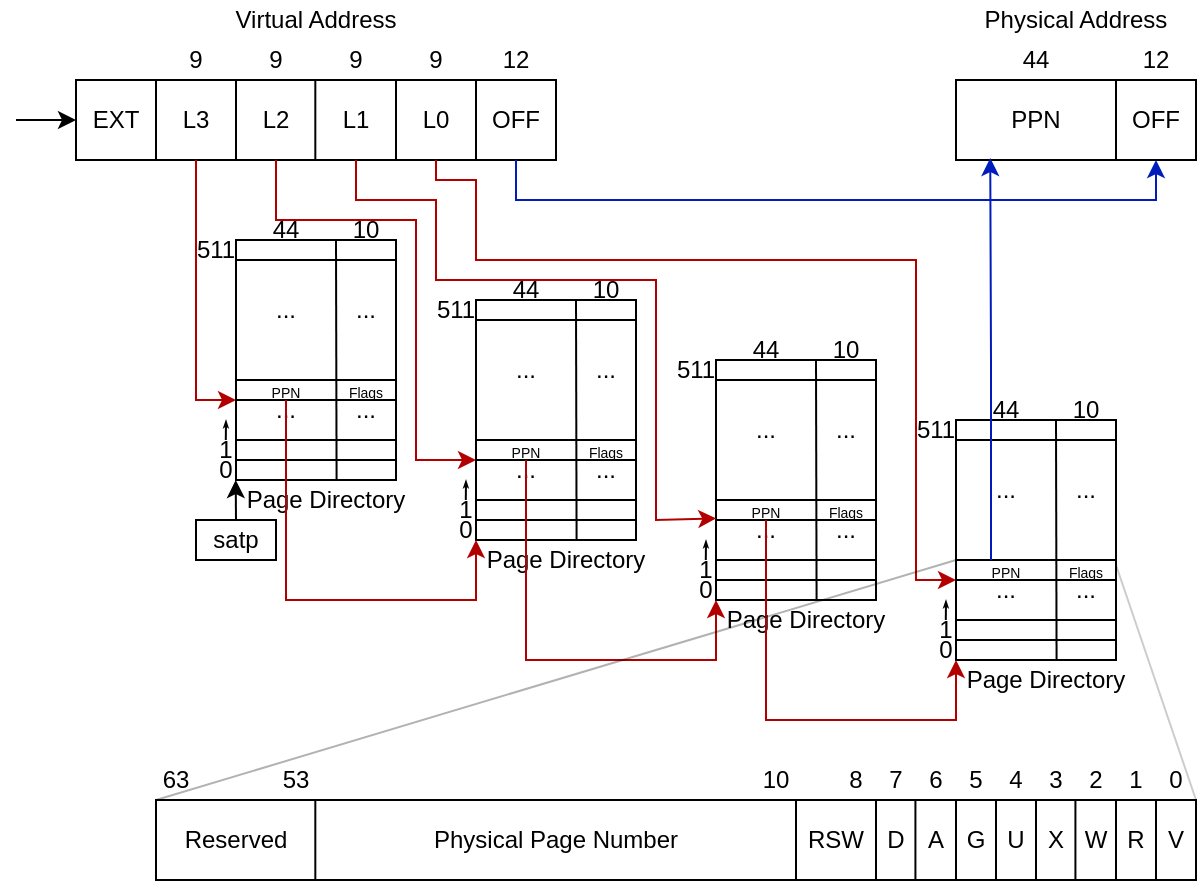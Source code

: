 <mxfile version="24.8.4">
  <diagram name="Page-1" id="G5_nNXX91zdSf1NrvdMB">
    <mxGraphModel dx="903" dy="510" grid="1" gridSize="10" guides="1" tooltips="1" connect="1" arrows="1" fold="1" page="1" pageScale="1" pageWidth="827" pageHeight="1169" math="0" shadow="0">
      <root>
        <mxCell id="0" />
        <mxCell id="1" parent="0" />
        <mxCell id="ERlJkY3v5EZ0MZNVmNRn-21" value="" style="group" vertex="1" connectable="0" parent="1">
          <mxGeometry x="80" y="140" width="240" height="60" as="geometry" />
        </mxCell>
        <mxCell id="ERlJkY3v5EZ0MZNVmNRn-1" value="" style="rounded=0;whiteSpace=wrap;html=1;" vertex="1" parent="ERlJkY3v5EZ0MZNVmNRn-21">
          <mxGeometry y="20" width="240" height="40" as="geometry" />
        </mxCell>
        <mxCell id="ERlJkY3v5EZ0MZNVmNRn-4" value="" style="endArrow=none;html=1;rounded=0;" edge="1" parent="ERlJkY3v5EZ0MZNVmNRn-21">
          <mxGeometry width="50" height="50" relative="1" as="geometry">
            <mxPoint x="40" y="60" as="sourcePoint" />
            <mxPoint x="40" y="20" as="targetPoint" />
          </mxGeometry>
        </mxCell>
        <mxCell id="ERlJkY3v5EZ0MZNVmNRn-5" value="" style="endArrow=none;html=1;rounded=0;" edge="1" parent="ERlJkY3v5EZ0MZNVmNRn-21">
          <mxGeometry width="50" height="50" relative="1" as="geometry">
            <mxPoint x="80" y="60" as="sourcePoint" />
            <mxPoint x="80" y="20" as="targetPoint" />
          </mxGeometry>
        </mxCell>
        <mxCell id="ERlJkY3v5EZ0MZNVmNRn-6" value="" style="endArrow=none;html=1;rounded=0;" edge="1" parent="ERlJkY3v5EZ0MZNVmNRn-21">
          <mxGeometry width="50" height="50" relative="1" as="geometry">
            <mxPoint x="119.66" y="60" as="sourcePoint" />
            <mxPoint x="119.66" y="20" as="targetPoint" />
          </mxGeometry>
        </mxCell>
        <mxCell id="ERlJkY3v5EZ0MZNVmNRn-7" value="" style="endArrow=none;html=1;rounded=0;" edge="1" parent="ERlJkY3v5EZ0MZNVmNRn-21">
          <mxGeometry width="50" height="50" relative="1" as="geometry">
            <mxPoint x="160" y="60" as="sourcePoint" />
            <mxPoint x="160" y="20" as="targetPoint" />
          </mxGeometry>
        </mxCell>
        <mxCell id="ERlJkY3v5EZ0MZNVmNRn-8" value="" style="endArrow=none;html=1;rounded=0;" edge="1" parent="ERlJkY3v5EZ0MZNVmNRn-21">
          <mxGeometry width="50" height="50" relative="1" as="geometry">
            <mxPoint x="200" y="60" as="sourcePoint" />
            <mxPoint x="200" y="20" as="targetPoint" />
          </mxGeometry>
        </mxCell>
        <mxCell id="ERlJkY3v5EZ0MZNVmNRn-9" value="L3" style="text;strokeColor=none;align=center;fillColor=none;html=1;verticalAlign=middle;whiteSpace=wrap;rounded=0;" vertex="1" parent="ERlJkY3v5EZ0MZNVmNRn-21">
          <mxGeometry x="40" y="20" width="40" height="40" as="geometry" />
        </mxCell>
        <mxCell id="ERlJkY3v5EZ0MZNVmNRn-10" value="L2" style="text;strokeColor=none;align=center;fillColor=none;html=1;verticalAlign=middle;whiteSpace=wrap;rounded=0;" vertex="1" parent="ERlJkY3v5EZ0MZNVmNRn-21">
          <mxGeometry x="80" y="20" width="40" height="40" as="geometry" />
        </mxCell>
        <mxCell id="ERlJkY3v5EZ0MZNVmNRn-11" value="L1" style="text;strokeColor=none;align=center;fillColor=none;html=1;verticalAlign=middle;whiteSpace=wrap;rounded=0;" vertex="1" parent="ERlJkY3v5EZ0MZNVmNRn-21">
          <mxGeometry x="120" y="20" width="40" height="40" as="geometry" />
        </mxCell>
        <mxCell id="ERlJkY3v5EZ0MZNVmNRn-12" value="L0" style="text;strokeColor=none;align=center;fillColor=none;html=1;verticalAlign=middle;whiteSpace=wrap;rounded=0;" vertex="1" parent="ERlJkY3v5EZ0MZNVmNRn-21">
          <mxGeometry x="160" y="20" width="40" height="40" as="geometry" />
        </mxCell>
        <mxCell id="ERlJkY3v5EZ0MZNVmNRn-13" value="OFF" style="text;strokeColor=none;align=center;fillColor=none;html=1;verticalAlign=middle;whiteSpace=wrap;rounded=0;" vertex="1" parent="ERlJkY3v5EZ0MZNVmNRn-21">
          <mxGeometry x="200" y="20" width="40" height="40" as="geometry" />
        </mxCell>
        <mxCell id="ERlJkY3v5EZ0MZNVmNRn-14" value="EXT" style="text;strokeColor=none;align=center;fillColor=none;html=1;verticalAlign=middle;whiteSpace=wrap;rounded=0;" vertex="1" parent="ERlJkY3v5EZ0MZNVmNRn-21">
          <mxGeometry y="20" width="40" height="40" as="geometry" />
        </mxCell>
        <mxCell id="ERlJkY3v5EZ0MZNVmNRn-15" value="9" style="text;strokeColor=none;align=center;fillColor=none;html=1;verticalAlign=middle;whiteSpace=wrap;rounded=0;" vertex="1" parent="ERlJkY3v5EZ0MZNVmNRn-21">
          <mxGeometry x="40" width="40" height="20" as="geometry" />
        </mxCell>
        <mxCell id="ERlJkY3v5EZ0MZNVmNRn-16" value="9" style="text;strokeColor=none;align=center;fillColor=none;html=1;verticalAlign=middle;whiteSpace=wrap;rounded=0;" vertex="1" parent="ERlJkY3v5EZ0MZNVmNRn-21">
          <mxGeometry x="80" width="40" height="20" as="geometry" />
        </mxCell>
        <mxCell id="ERlJkY3v5EZ0MZNVmNRn-17" value="9" style="text;strokeColor=none;align=center;fillColor=none;html=1;verticalAlign=middle;whiteSpace=wrap;rounded=0;" vertex="1" parent="ERlJkY3v5EZ0MZNVmNRn-21">
          <mxGeometry x="120" width="40" height="20" as="geometry" />
        </mxCell>
        <mxCell id="ERlJkY3v5EZ0MZNVmNRn-18" value="9" style="text;strokeColor=none;align=center;fillColor=none;html=1;verticalAlign=middle;whiteSpace=wrap;rounded=0;" vertex="1" parent="ERlJkY3v5EZ0MZNVmNRn-21">
          <mxGeometry x="160" width="40" height="20" as="geometry" />
        </mxCell>
        <mxCell id="ERlJkY3v5EZ0MZNVmNRn-19" value="12" style="text;strokeColor=none;align=center;fillColor=none;html=1;verticalAlign=middle;whiteSpace=wrap;rounded=0;" vertex="1" parent="ERlJkY3v5EZ0MZNVmNRn-21">
          <mxGeometry x="200" width="40" height="20" as="geometry" />
        </mxCell>
        <mxCell id="ERlJkY3v5EZ0MZNVmNRn-23" style="edgeStyle=orthogonalEdgeStyle;rounded=0;orthogonalLoop=1;jettySize=auto;html=1;exitX=0.5;exitY=1;exitDx=0;exitDy=0;entryX=0;entryY=0.667;entryDx=0;entryDy=0;entryPerimeter=0;fillColor=#e51400;strokeColor=#B20000;" edge="1" parent="1" source="ERlJkY3v5EZ0MZNVmNRn-9" target="ERlJkY3v5EZ0MZNVmNRn-22">
          <mxGeometry relative="1" as="geometry" />
        </mxCell>
        <mxCell id="ERlJkY3v5EZ0MZNVmNRn-34" style="edgeStyle=orthogonalEdgeStyle;rounded=0;orthogonalLoop=1;jettySize=auto;html=1;exitX=0.5;exitY=0;exitDx=0;exitDy=0;" edge="1" parent="1" source="ERlJkY3v5EZ0MZNVmNRn-30">
          <mxGeometry relative="1" as="geometry">
            <mxPoint x="159.857" y="360" as="targetPoint" />
          </mxGeometry>
        </mxCell>
        <mxCell id="ERlJkY3v5EZ0MZNVmNRn-30" value="satp" style="rounded=0;whiteSpace=wrap;html=1;" vertex="1" parent="1">
          <mxGeometry x="140" y="380" width="40" height="20" as="geometry" />
        </mxCell>
        <mxCell id="ERlJkY3v5EZ0MZNVmNRn-48" value="" style="group" vertex="1" connectable="0" parent="1">
          <mxGeometry x="140" y="230" width="110" height="150" as="geometry" />
        </mxCell>
        <mxCell id="ERlJkY3v5EZ0MZNVmNRn-22" value="" style="rounded=0;whiteSpace=wrap;html=1;" vertex="1" parent="ERlJkY3v5EZ0MZNVmNRn-48">
          <mxGeometry x="20" y="10" width="80" height="120" as="geometry" />
        </mxCell>
        <mxCell id="ERlJkY3v5EZ0MZNVmNRn-24" value="" style="endArrow=none;html=1;rounded=0;" edge="1" parent="ERlJkY3v5EZ0MZNVmNRn-48">
          <mxGeometry width="50" height="50" relative="1" as="geometry">
            <mxPoint x="20" y="120" as="sourcePoint" />
            <mxPoint x="100" y="120" as="targetPoint" />
          </mxGeometry>
        </mxCell>
        <mxCell id="ERlJkY3v5EZ0MZNVmNRn-25" value="" style="endArrow=none;html=1;rounded=0;" edge="1" parent="ERlJkY3v5EZ0MZNVmNRn-48">
          <mxGeometry width="50" height="50" relative="1" as="geometry">
            <mxPoint x="20" y="110" as="sourcePoint" />
            <mxPoint x="100" y="110" as="targetPoint" />
          </mxGeometry>
        </mxCell>
        <mxCell id="ERlJkY3v5EZ0MZNVmNRn-26" value="" style="endArrow=none;html=1;rounded=0;" edge="1" parent="ERlJkY3v5EZ0MZNVmNRn-48">
          <mxGeometry width="50" height="50" relative="1" as="geometry">
            <mxPoint x="20" y="90" as="sourcePoint" />
            <mxPoint x="100" y="90" as="targetPoint" />
          </mxGeometry>
        </mxCell>
        <mxCell id="ERlJkY3v5EZ0MZNVmNRn-27" value="" style="endArrow=none;html=1;rounded=0;" edge="1" parent="ERlJkY3v5EZ0MZNVmNRn-48">
          <mxGeometry width="50" height="50" relative="1" as="geometry">
            <mxPoint x="20" y="80" as="sourcePoint" />
            <mxPoint x="100" y="80" as="targetPoint" />
          </mxGeometry>
        </mxCell>
        <mxCell id="ERlJkY3v5EZ0MZNVmNRn-28" value="" style="endArrow=none;html=1;rounded=0;" edge="1" parent="ERlJkY3v5EZ0MZNVmNRn-48">
          <mxGeometry width="50" height="50" relative="1" as="geometry">
            <mxPoint x="20" y="20" as="sourcePoint" />
            <mxPoint x="100" y="20" as="targetPoint" />
          </mxGeometry>
        </mxCell>
        <mxCell id="ERlJkY3v5EZ0MZNVmNRn-29" value="" style="endArrow=none;html=1;rounded=0;exitX=0.5;exitY=1;exitDx=0;exitDy=0;" edge="1" parent="ERlJkY3v5EZ0MZNVmNRn-48">
          <mxGeometry width="50" height="50" relative="1" as="geometry">
            <mxPoint x="70.29" y="130" as="sourcePoint" />
            <mxPoint x="70" y="10" as="targetPoint" />
          </mxGeometry>
        </mxCell>
        <mxCell id="ERlJkY3v5EZ0MZNVmNRn-35" value="0" style="text;strokeColor=none;align=center;fillColor=none;html=1;verticalAlign=middle;whiteSpace=wrap;rounded=0;" vertex="1" parent="ERlJkY3v5EZ0MZNVmNRn-48">
          <mxGeometry x="10" y="120" width="10" height="10" as="geometry" />
        </mxCell>
        <mxCell id="ERlJkY3v5EZ0MZNVmNRn-36" value="1" style="text;strokeColor=none;align=center;fillColor=none;html=1;verticalAlign=middle;whiteSpace=wrap;rounded=0;" vertex="1" parent="ERlJkY3v5EZ0MZNVmNRn-48">
          <mxGeometry x="10" y="110" width="10" height="10" as="geometry" />
        </mxCell>
        <mxCell id="ERlJkY3v5EZ0MZNVmNRn-37" value="" style="endArrow=classicThin;html=1;rounded=0;endFill=1;strokeWidth=1;endSize=1;" edge="1" parent="ERlJkY3v5EZ0MZNVmNRn-48">
          <mxGeometry width="50" height="50" relative="1" as="geometry">
            <mxPoint x="14.9" y="110" as="sourcePoint" />
            <mxPoint x="15" y="100" as="targetPoint" />
          </mxGeometry>
        </mxCell>
        <mxCell id="ERlJkY3v5EZ0MZNVmNRn-38" value="Page Directory" style="text;strokeColor=none;align=center;fillColor=none;html=1;verticalAlign=middle;whiteSpace=wrap;rounded=0;" vertex="1" parent="ERlJkY3v5EZ0MZNVmNRn-48">
          <mxGeometry x="20" y="130" width="90" height="20" as="geometry" />
        </mxCell>
        <mxCell id="ERlJkY3v5EZ0MZNVmNRn-39" value="511" style="text;strokeColor=none;align=center;fillColor=none;html=1;verticalAlign=middle;whiteSpace=wrap;rounded=0;" vertex="1" parent="ERlJkY3v5EZ0MZNVmNRn-48">
          <mxGeometry y="10" width="20" height="10" as="geometry" />
        </mxCell>
        <mxCell id="ERlJkY3v5EZ0MZNVmNRn-40" value="44" style="text;strokeColor=none;align=center;fillColor=none;html=1;verticalAlign=middle;whiteSpace=wrap;rounded=0;" vertex="1" parent="ERlJkY3v5EZ0MZNVmNRn-48">
          <mxGeometry x="20" width="50" height="10" as="geometry" />
        </mxCell>
        <mxCell id="ERlJkY3v5EZ0MZNVmNRn-41" value="10" style="text;strokeColor=none;align=center;fillColor=none;html=1;verticalAlign=middle;whiteSpace=wrap;rounded=0;" vertex="1" parent="ERlJkY3v5EZ0MZNVmNRn-48">
          <mxGeometry x="70" width="30" height="10" as="geometry" />
        </mxCell>
        <mxCell id="ERlJkY3v5EZ0MZNVmNRn-42" value="..." style="text;strokeColor=none;align=center;fillColor=none;html=1;verticalAlign=middle;whiteSpace=wrap;rounded=0;" vertex="1" parent="ERlJkY3v5EZ0MZNVmNRn-48">
          <mxGeometry x="30" y="40" width="30" height="10" as="geometry" />
        </mxCell>
        <mxCell id="ERlJkY3v5EZ0MZNVmNRn-43" value="..." style="text;strokeColor=none;align=center;fillColor=none;html=1;verticalAlign=middle;whiteSpace=wrap;rounded=0;" vertex="1" parent="ERlJkY3v5EZ0MZNVmNRn-48">
          <mxGeometry x="70" y="40" width="30" height="10" as="geometry" />
        </mxCell>
        <mxCell id="ERlJkY3v5EZ0MZNVmNRn-44" value="..." style="text;strokeColor=none;align=center;fillColor=none;html=1;verticalAlign=middle;whiteSpace=wrap;rounded=0;" vertex="1" parent="ERlJkY3v5EZ0MZNVmNRn-48">
          <mxGeometry x="30" y="90" width="30" height="10" as="geometry" />
        </mxCell>
        <mxCell id="ERlJkY3v5EZ0MZNVmNRn-45" value="..." style="text;strokeColor=none;align=center;fillColor=none;html=1;verticalAlign=middle;whiteSpace=wrap;rounded=0;" vertex="1" parent="ERlJkY3v5EZ0MZNVmNRn-48">
          <mxGeometry x="70" y="90" width="30" height="10" as="geometry" />
        </mxCell>
        <mxCell id="ERlJkY3v5EZ0MZNVmNRn-46" value="&lt;font style=&quot;font-size: 7px;&quot;&gt;Flags&lt;/font&gt;" style="text;strokeColor=none;align=center;fillColor=none;html=1;verticalAlign=middle;whiteSpace=wrap;rounded=0;" vertex="1" parent="ERlJkY3v5EZ0MZNVmNRn-48">
          <mxGeometry x="70" y="80" width="30" height="10" as="geometry" />
        </mxCell>
        <mxCell id="ERlJkY3v5EZ0MZNVmNRn-47" value="&lt;font style=&quot;font-size: 7px;&quot;&gt;PPN&lt;/font&gt;" style="text;strokeColor=none;align=center;fillColor=none;html=1;verticalAlign=middle;whiteSpace=wrap;rounded=0;" vertex="1" parent="ERlJkY3v5EZ0MZNVmNRn-48">
          <mxGeometry x="30" y="80" width="30" height="10" as="geometry" />
        </mxCell>
        <mxCell id="ERlJkY3v5EZ0MZNVmNRn-49" value="" style="group" vertex="1" connectable="0" parent="1">
          <mxGeometry x="260" y="260" width="110" height="150" as="geometry" />
        </mxCell>
        <mxCell id="ERlJkY3v5EZ0MZNVmNRn-50" value="" style="rounded=0;whiteSpace=wrap;html=1;" vertex="1" parent="ERlJkY3v5EZ0MZNVmNRn-49">
          <mxGeometry x="20" y="10" width="80" height="120" as="geometry" />
        </mxCell>
        <mxCell id="ERlJkY3v5EZ0MZNVmNRn-51" value="" style="endArrow=none;html=1;rounded=0;" edge="1" parent="ERlJkY3v5EZ0MZNVmNRn-49">
          <mxGeometry width="50" height="50" relative="1" as="geometry">
            <mxPoint x="20" y="120" as="sourcePoint" />
            <mxPoint x="100" y="120" as="targetPoint" />
          </mxGeometry>
        </mxCell>
        <mxCell id="ERlJkY3v5EZ0MZNVmNRn-52" value="" style="endArrow=none;html=1;rounded=0;" edge="1" parent="ERlJkY3v5EZ0MZNVmNRn-49">
          <mxGeometry width="50" height="50" relative="1" as="geometry">
            <mxPoint x="20" y="110" as="sourcePoint" />
            <mxPoint x="100" y="110" as="targetPoint" />
          </mxGeometry>
        </mxCell>
        <mxCell id="ERlJkY3v5EZ0MZNVmNRn-53" value="" style="endArrow=none;html=1;rounded=0;" edge="1" parent="ERlJkY3v5EZ0MZNVmNRn-49">
          <mxGeometry width="50" height="50" relative="1" as="geometry">
            <mxPoint x="20" y="90" as="sourcePoint" />
            <mxPoint x="100" y="90" as="targetPoint" />
          </mxGeometry>
        </mxCell>
        <mxCell id="ERlJkY3v5EZ0MZNVmNRn-54" value="" style="endArrow=none;html=1;rounded=0;" edge="1" parent="ERlJkY3v5EZ0MZNVmNRn-49">
          <mxGeometry width="50" height="50" relative="1" as="geometry">
            <mxPoint x="20" y="80" as="sourcePoint" />
            <mxPoint x="100" y="80" as="targetPoint" />
          </mxGeometry>
        </mxCell>
        <mxCell id="ERlJkY3v5EZ0MZNVmNRn-55" value="" style="endArrow=none;html=1;rounded=0;" edge="1" parent="ERlJkY3v5EZ0MZNVmNRn-49">
          <mxGeometry width="50" height="50" relative="1" as="geometry">
            <mxPoint x="20" y="20" as="sourcePoint" />
            <mxPoint x="100" y="20" as="targetPoint" />
          </mxGeometry>
        </mxCell>
        <mxCell id="ERlJkY3v5EZ0MZNVmNRn-56" value="" style="endArrow=none;html=1;rounded=0;exitX=0.5;exitY=1;exitDx=0;exitDy=0;" edge="1" parent="ERlJkY3v5EZ0MZNVmNRn-49">
          <mxGeometry width="50" height="50" relative="1" as="geometry">
            <mxPoint x="70.29" y="130" as="sourcePoint" />
            <mxPoint x="70" y="10" as="targetPoint" />
          </mxGeometry>
        </mxCell>
        <mxCell id="ERlJkY3v5EZ0MZNVmNRn-57" value="0" style="text;strokeColor=none;align=center;fillColor=none;html=1;verticalAlign=middle;whiteSpace=wrap;rounded=0;" vertex="1" parent="ERlJkY3v5EZ0MZNVmNRn-49">
          <mxGeometry x="10" y="120" width="10" height="10" as="geometry" />
        </mxCell>
        <mxCell id="ERlJkY3v5EZ0MZNVmNRn-58" value="1" style="text;strokeColor=none;align=center;fillColor=none;html=1;verticalAlign=middle;whiteSpace=wrap;rounded=0;" vertex="1" parent="ERlJkY3v5EZ0MZNVmNRn-49">
          <mxGeometry x="10" y="110" width="10" height="10" as="geometry" />
        </mxCell>
        <mxCell id="ERlJkY3v5EZ0MZNVmNRn-59" value="" style="endArrow=classicThin;html=1;rounded=0;endFill=1;strokeWidth=1;endSize=1;" edge="1" parent="ERlJkY3v5EZ0MZNVmNRn-49">
          <mxGeometry width="50" height="50" relative="1" as="geometry">
            <mxPoint x="14.9" y="110" as="sourcePoint" />
            <mxPoint x="15" y="100" as="targetPoint" />
          </mxGeometry>
        </mxCell>
        <mxCell id="ERlJkY3v5EZ0MZNVmNRn-60" value="Page Directory" style="text;strokeColor=none;align=center;fillColor=none;html=1;verticalAlign=middle;whiteSpace=wrap;rounded=0;" vertex="1" parent="ERlJkY3v5EZ0MZNVmNRn-49">
          <mxGeometry x="20" y="130" width="90" height="20" as="geometry" />
        </mxCell>
        <mxCell id="ERlJkY3v5EZ0MZNVmNRn-61" value="511" style="text;strokeColor=none;align=center;fillColor=none;html=1;verticalAlign=middle;whiteSpace=wrap;rounded=0;" vertex="1" parent="ERlJkY3v5EZ0MZNVmNRn-49">
          <mxGeometry y="10" width="20" height="10" as="geometry" />
        </mxCell>
        <mxCell id="ERlJkY3v5EZ0MZNVmNRn-62" value="44" style="text;strokeColor=none;align=center;fillColor=none;html=1;verticalAlign=middle;whiteSpace=wrap;rounded=0;" vertex="1" parent="ERlJkY3v5EZ0MZNVmNRn-49">
          <mxGeometry x="20" width="50" height="10" as="geometry" />
        </mxCell>
        <mxCell id="ERlJkY3v5EZ0MZNVmNRn-63" value="10" style="text;strokeColor=none;align=center;fillColor=none;html=1;verticalAlign=middle;whiteSpace=wrap;rounded=0;" vertex="1" parent="ERlJkY3v5EZ0MZNVmNRn-49">
          <mxGeometry x="70" width="30" height="10" as="geometry" />
        </mxCell>
        <mxCell id="ERlJkY3v5EZ0MZNVmNRn-64" value="..." style="text;strokeColor=none;align=center;fillColor=none;html=1;verticalAlign=middle;whiteSpace=wrap;rounded=0;" vertex="1" parent="ERlJkY3v5EZ0MZNVmNRn-49">
          <mxGeometry x="30" y="40" width="30" height="10" as="geometry" />
        </mxCell>
        <mxCell id="ERlJkY3v5EZ0MZNVmNRn-65" value="..." style="text;strokeColor=none;align=center;fillColor=none;html=1;verticalAlign=middle;whiteSpace=wrap;rounded=0;" vertex="1" parent="ERlJkY3v5EZ0MZNVmNRn-49">
          <mxGeometry x="70" y="40" width="30" height="10" as="geometry" />
        </mxCell>
        <mxCell id="ERlJkY3v5EZ0MZNVmNRn-66" value="..." style="text;strokeColor=none;align=center;fillColor=none;html=1;verticalAlign=middle;whiteSpace=wrap;rounded=0;" vertex="1" parent="ERlJkY3v5EZ0MZNVmNRn-49">
          <mxGeometry x="30" y="90" width="30" height="10" as="geometry" />
        </mxCell>
        <mxCell id="ERlJkY3v5EZ0MZNVmNRn-67" value="..." style="text;strokeColor=none;align=center;fillColor=none;html=1;verticalAlign=middle;whiteSpace=wrap;rounded=0;" vertex="1" parent="ERlJkY3v5EZ0MZNVmNRn-49">
          <mxGeometry x="70" y="90" width="30" height="10" as="geometry" />
        </mxCell>
        <mxCell id="ERlJkY3v5EZ0MZNVmNRn-68" value="&lt;font style=&quot;font-size: 7px;&quot;&gt;Flags&lt;/font&gt;" style="text;strokeColor=none;align=center;fillColor=none;html=1;verticalAlign=middle;whiteSpace=wrap;rounded=0;" vertex="1" parent="ERlJkY3v5EZ0MZNVmNRn-49">
          <mxGeometry x="70" y="80" width="30" height="10" as="geometry" />
        </mxCell>
        <mxCell id="ERlJkY3v5EZ0MZNVmNRn-69" value="&lt;font style=&quot;font-size: 7px;&quot;&gt;PPN&lt;/font&gt;" style="text;strokeColor=none;align=center;fillColor=none;html=1;verticalAlign=middle;whiteSpace=wrap;rounded=0;" vertex="1" parent="ERlJkY3v5EZ0MZNVmNRn-49">
          <mxGeometry x="30" y="80" width="30" height="10" as="geometry" />
        </mxCell>
        <mxCell id="ERlJkY3v5EZ0MZNVmNRn-70" value="" style="group" vertex="1" connectable="0" parent="1">
          <mxGeometry x="380" y="290" width="110" height="150" as="geometry" />
        </mxCell>
        <mxCell id="ERlJkY3v5EZ0MZNVmNRn-71" value="" style="rounded=0;whiteSpace=wrap;html=1;" vertex="1" parent="ERlJkY3v5EZ0MZNVmNRn-70">
          <mxGeometry x="20" y="10" width="80" height="120" as="geometry" />
        </mxCell>
        <mxCell id="ERlJkY3v5EZ0MZNVmNRn-72" value="" style="endArrow=none;html=1;rounded=0;" edge="1" parent="ERlJkY3v5EZ0MZNVmNRn-70">
          <mxGeometry width="50" height="50" relative="1" as="geometry">
            <mxPoint x="20" y="120" as="sourcePoint" />
            <mxPoint x="100" y="120" as="targetPoint" />
          </mxGeometry>
        </mxCell>
        <mxCell id="ERlJkY3v5EZ0MZNVmNRn-73" value="" style="endArrow=none;html=1;rounded=0;" edge="1" parent="ERlJkY3v5EZ0MZNVmNRn-70">
          <mxGeometry width="50" height="50" relative="1" as="geometry">
            <mxPoint x="20" y="110" as="sourcePoint" />
            <mxPoint x="100" y="110" as="targetPoint" />
          </mxGeometry>
        </mxCell>
        <mxCell id="ERlJkY3v5EZ0MZNVmNRn-74" value="" style="endArrow=none;html=1;rounded=0;" edge="1" parent="ERlJkY3v5EZ0MZNVmNRn-70">
          <mxGeometry width="50" height="50" relative="1" as="geometry">
            <mxPoint x="20" y="90" as="sourcePoint" />
            <mxPoint x="100" y="90" as="targetPoint" />
          </mxGeometry>
        </mxCell>
        <mxCell id="ERlJkY3v5EZ0MZNVmNRn-75" value="" style="endArrow=none;html=1;rounded=0;" edge="1" parent="ERlJkY3v5EZ0MZNVmNRn-70">
          <mxGeometry width="50" height="50" relative="1" as="geometry">
            <mxPoint x="20" y="80" as="sourcePoint" />
            <mxPoint x="100" y="80" as="targetPoint" />
          </mxGeometry>
        </mxCell>
        <mxCell id="ERlJkY3v5EZ0MZNVmNRn-76" value="" style="endArrow=none;html=1;rounded=0;" edge="1" parent="ERlJkY3v5EZ0MZNVmNRn-70">
          <mxGeometry width="50" height="50" relative="1" as="geometry">
            <mxPoint x="20" y="20" as="sourcePoint" />
            <mxPoint x="100" y="20" as="targetPoint" />
          </mxGeometry>
        </mxCell>
        <mxCell id="ERlJkY3v5EZ0MZNVmNRn-77" value="" style="endArrow=none;html=1;rounded=0;exitX=0.5;exitY=1;exitDx=0;exitDy=0;" edge="1" parent="ERlJkY3v5EZ0MZNVmNRn-70">
          <mxGeometry width="50" height="50" relative="1" as="geometry">
            <mxPoint x="70.29" y="130" as="sourcePoint" />
            <mxPoint x="70" y="10" as="targetPoint" />
          </mxGeometry>
        </mxCell>
        <mxCell id="ERlJkY3v5EZ0MZNVmNRn-78" value="0" style="text;strokeColor=none;align=center;fillColor=none;html=1;verticalAlign=middle;whiteSpace=wrap;rounded=0;" vertex="1" parent="ERlJkY3v5EZ0MZNVmNRn-70">
          <mxGeometry x="10" y="120" width="10" height="10" as="geometry" />
        </mxCell>
        <mxCell id="ERlJkY3v5EZ0MZNVmNRn-79" value="1" style="text;strokeColor=none;align=center;fillColor=none;html=1;verticalAlign=middle;whiteSpace=wrap;rounded=0;" vertex="1" parent="ERlJkY3v5EZ0MZNVmNRn-70">
          <mxGeometry x="10" y="110" width="10" height="10" as="geometry" />
        </mxCell>
        <mxCell id="ERlJkY3v5EZ0MZNVmNRn-80" value="" style="endArrow=classicThin;html=1;rounded=0;endFill=1;strokeWidth=1;endSize=1;" edge="1" parent="ERlJkY3v5EZ0MZNVmNRn-70">
          <mxGeometry width="50" height="50" relative="1" as="geometry">
            <mxPoint x="14.9" y="110" as="sourcePoint" />
            <mxPoint x="15" y="100" as="targetPoint" />
          </mxGeometry>
        </mxCell>
        <mxCell id="ERlJkY3v5EZ0MZNVmNRn-81" value="Page Directory" style="text;strokeColor=none;align=center;fillColor=none;html=1;verticalAlign=middle;whiteSpace=wrap;rounded=0;" vertex="1" parent="ERlJkY3v5EZ0MZNVmNRn-70">
          <mxGeometry x="20" y="130" width="90" height="20" as="geometry" />
        </mxCell>
        <mxCell id="ERlJkY3v5EZ0MZNVmNRn-82" value="511" style="text;strokeColor=none;align=center;fillColor=none;html=1;verticalAlign=middle;whiteSpace=wrap;rounded=0;" vertex="1" parent="ERlJkY3v5EZ0MZNVmNRn-70">
          <mxGeometry y="10" width="20" height="10" as="geometry" />
        </mxCell>
        <mxCell id="ERlJkY3v5EZ0MZNVmNRn-83" value="44" style="text;strokeColor=none;align=center;fillColor=none;html=1;verticalAlign=middle;whiteSpace=wrap;rounded=0;" vertex="1" parent="ERlJkY3v5EZ0MZNVmNRn-70">
          <mxGeometry x="20" width="50" height="10" as="geometry" />
        </mxCell>
        <mxCell id="ERlJkY3v5EZ0MZNVmNRn-84" value="10" style="text;strokeColor=none;align=center;fillColor=none;html=1;verticalAlign=middle;whiteSpace=wrap;rounded=0;" vertex="1" parent="ERlJkY3v5EZ0MZNVmNRn-70">
          <mxGeometry x="70" width="30" height="10" as="geometry" />
        </mxCell>
        <mxCell id="ERlJkY3v5EZ0MZNVmNRn-85" value="..." style="text;strokeColor=none;align=center;fillColor=none;html=1;verticalAlign=middle;whiteSpace=wrap;rounded=0;" vertex="1" parent="ERlJkY3v5EZ0MZNVmNRn-70">
          <mxGeometry x="30" y="40" width="30" height="10" as="geometry" />
        </mxCell>
        <mxCell id="ERlJkY3v5EZ0MZNVmNRn-86" value="..." style="text;strokeColor=none;align=center;fillColor=none;html=1;verticalAlign=middle;whiteSpace=wrap;rounded=0;" vertex="1" parent="ERlJkY3v5EZ0MZNVmNRn-70">
          <mxGeometry x="70" y="40" width="30" height="10" as="geometry" />
        </mxCell>
        <mxCell id="ERlJkY3v5EZ0MZNVmNRn-87" value="..." style="text;strokeColor=none;align=center;fillColor=none;html=1;verticalAlign=middle;whiteSpace=wrap;rounded=0;" vertex="1" parent="ERlJkY3v5EZ0MZNVmNRn-70">
          <mxGeometry x="30" y="90" width="30" height="10" as="geometry" />
        </mxCell>
        <mxCell id="ERlJkY3v5EZ0MZNVmNRn-88" value="..." style="text;strokeColor=none;align=center;fillColor=none;html=1;verticalAlign=middle;whiteSpace=wrap;rounded=0;" vertex="1" parent="ERlJkY3v5EZ0MZNVmNRn-70">
          <mxGeometry x="70" y="90" width="30" height="10" as="geometry" />
        </mxCell>
        <mxCell id="ERlJkY3v5EZ0MZNVmNRn-89" value="&lt;font style=&quot;font-size: 7px;&quot;&gt;Flags&lt;/font&gt;" style="text;strokeColor=none;align=center;fillColor=none;html=1;verticalAlign=middle;whiteSpace=wrap;rounded=0;" vertex="1" parent="ERlJkY3v5EZ0MZNVmNRn-70">
          <mxGeometry x="70" y="80" width="30" height="10" as="geometry" />
        </mxCell>
        <mxCell id="ERlJkY3v5EZ0MZNVmNRn-90" value="&lt;font style=&quot;font-size: 7px;&quot;&gt;PPN&lt;/font&gt;" style="text;strokeColor=none;align=center;fillColor=none;html=1;verticalAlign=middle;whiteSpace=wrap;rounded=0;" vertex="1" parent="ERlJkY3v5EZ0MZNVmNRn-70">
          <mxGeometry x="30" y="80" width="30" height="10" as="geometry" />
        </mxCell>
        <mxCell id="ERlJkY3v5EZ0MZNVmNRn-92" value="" style="group" vertex="1" connectable="0" parent="1">
          <mxGeometry x="500" y="320" width="110" height="150" as="geometry" />
        </mxCell>
        <mxCell id="ERlJkY3v5EZ0MZNVmNRn-93" value="" style="rounded=0;whiteSpace=wrap;html=1;" vertex="1" parent="ERlJkY3v5EZ0MZNVmNRn-92">
          <mxGeometry x="20" y="10" width="80" height="120" as="geometry" />
        </mxCell>
        <mxCell id="ERlJkY3v5EZ0MZNVmNRn-94" value="" style="endArrow=none;html=1;rounded=0;" edge="1" parent="ERlJkY3v5EZ0MZNVmNRn-92">
          <mxGeometry width="50" height="50" relative="1" as="geometry">
            <mxPoint x="20" y="120" as="sourcePoint" />
            <mxPoint x="100" y="120" as="targetPoint" />
          </mxGeometry>
        </mxCell>
        <mxCell id="ERlJkY3v5EZ0MZNVmNRn-95" value="" style="endArrow=none;html=1;rounded=0;" edge="1" parent="ERlJkY3v5EZ0MZNVmNRn-92">
          <mxGeometry width="50" height="50" relative="1" as="geometry">
            <mxPoint x="20" y="110" as="sourcePoint" />
            <mxPoint x="100" y="110" as="targetPoint" />
          </mxGeometry>
        </mxCell>
        <mxCell id="ERlJkY3v5EZ0MZNVmNRn-96" value="" style="endArrow=none;html=1;rounded=0;" edge="1" parent="ERlJkY3v5EZ0MZNVmNRn-92">
          <mxGeometry width="50" height="50" relative="1" as="geometry">
            <mxPoint x="20" y="90" as="sourcePoint" />
            <mxPoint x="100" y="90" as="targetPoint" />
          </mxGeometry>
        </mxCell>
        <mxCell id="ERlJkY3v5EZ0MZNVmNRn-97" value="" style="endArrow=none;html=1;rounded=0;" edge="1" parent="ERlJkY3v5EZ0MZNVmNRn-92">
          <mxGeometry width="50" height="50" relative="1" as="geometry">
            <mxPoint x="20" y="80" as="sourcePoint" />
            <mxPoint x="100" y="80" as="targetPoint" />
          </mxGeometry>
        </mxCell>
        <mxCell id="ERlJkY3v5EZ0MZNVmNRn-98" value="" style="endArrow=none;html=1;rounded=0;" edge="1" parent="ERlJkY3v5EZ0MZNVmNRn-92">
          <mxGeometry width="50" height="50" relative="1" as="geometry">
            <mxPoint x="20" y="20" as="sourcePoint" />
            <mxPoint x="100" y="20" as="targetPoint" />
          </mxGeometry>
        </mxCell>
        <mxCell id="ERlJkY3v5EZ0MZNVmNRn-99" value="" style="endArrow=none;html=1;rounded=0;exitX=0.5;exitY=1;exitDx=0;exitDy=0;" edge="1" parent="ERlJkY3v5EZ0MZNVmNRn-92">
          <mxGeometry width="50" height="50" relative="1" as="geometry">
            <mxPoint x="70.29" y="130" as="sourcePoint" />
            <mxPoint x="70" y="10" as="targetPoint" />
          </mxGeometry>
        </mxCell>
        <mxCell id="ERlJkY3v5EZ0MZNVmNRn-100" value="0" style="text;strokeColor=none;align=center;fillColor=none;html=1;verticalAlign=middle;whiteSpace=wrap;rounded=0;" vertex="1" parent="ERlJkY3v5EZ0MZNVmNRn-92">
          <mxGeometry x="10" y="120" width="10" height="10" as="geometry" />
        </mxCell>
        <mxCell id="ERlJkY3v5EZ0MZNVmNRn-101" value="1" style="text;strokeColor=none;align=center;fillColor=none;html=1;verticalAlign=middle;whiteSpace=wrap;rounded=0;" vertex="1" parent="ERlJkY3v5EZ0MZNVmNRn-92">
          <mxGeometry x="10" y="110" width="10" height="10" as="geometry" />
        </mxCell>
        <mxCell id="ERlJkY3v5EZ0MZNVmNRn-102" value="" style="endArrow=classicThin;html=1;rounded=0;endFill=1;strokeWidth=1;endSize=1;" edge="1" parent="ERlJkY3v5EZ0MZNVmNRn-92">
          <mxGeometry width="50" height="50" relative="1" as="geometry">
            <mxPoint x="14.9" y="110" as="sourcePoint" />
            <mxPoint x="15" y="100" as="targetPoint" />
          </mxGeometry>
        </mxCell>
        <mxCell id="ERlJkY3v5EZ0MZNVmNRn-103" value="Page Directory" style="text;strokeColor=none;align=center;fillColor=none;html=1;verticalAlign=middle;whiteSpace=wrap;rounded=0;" vertex="1" parent="ERlJkY3v5EZ0MZNVmNRn-92">
          <mxGeometry x="20" y="130" width="90" height="20" as="geometry" />
        </mxCell>
        <mxCell id="ERlJkY3v5EZ0MZNVmNRn-104" value="511" style="text;strokeColor=none;align=center;fillColor=none;html=1;verticalAlign=middle;whiteSpace=wrap;rounded=0;" vertex="1" parent="ERlJkY3v5EZ0MZNVmNRn-92">
          <mxGeometry y="10" width="20" height="10" as="geometry" />
        </mxCell>
        <mxCell id="ERlJkY3v5EZ0MZNVmNRn-105" value="44" style="text;strokeColor=none;align=center;fillColor=none;html=1;verticalAlign=middle;whiteSpace=wrap;rounded=0;" vertex="1" parent="ERlJkY3v5EZ0MZNVmNRn-92">
          <mxGeometry x="20" width="50" height="10" as="geometry" />
        </mxCell>
        <mxCell id="ERlJkY3v5EZ0MZNVmNRn-106" value="10" style="text;strokeColor=none;align=center;fillColor=none;html=1;verticalAlign=middle;whiteSpace=wrap;rounded=0;" vertex="1" parent="ERlJkY3v5EZ0MZNVmNRn-92">
          <mxGeometry x="70" width="30" height="10" as="geometry" />
        </mxCell>
        <mxCell id="ERlJkY3v5EZ0MZNVmNRn-107" value="..." style="text;strokeColor=none;align=center;fillColor=none;html=1;verticalAlign=middle;whiteSpace=wrap;rounded=0;" vertex="1" parent="ERlJkY3v5EZ0MZNVmNRn-92">
          <mxGeometry x="30" y="40" width="30" height="10" as="geometry" />
        </mxCell>
        <mxCell id="ERlJkY3v5EZ0MZNVmNRn-108" value="..." style="text;strokeColor=none;align=center;fillColor=none;html=1;verticalAlign=middle;whiteSpace=wrap;rounded=0;" vertex="1" parent="ERlJkY3v5EZ0MZNVmNRn-92">
          <mxGeometry x="70" y="40" width="30" height="10" as="geometry" />
        </mxCell>
        <mxCell id="ERlJkY3v5EZ0MZNVmNRn-109" value="..." style="text;strokeColor=none;align=center;fillColor=none;html=1;verticalAlign=middle;whiteSpace=wrap;rounded=0;" vertex="1" parent="ERlJkY3v5EZ0MZNVmNRn-92">
          <mxGeometry x="30" y="90" width="30" height="10" as="geometry" />
        </mxCell>
        <mxCell id="ERlJkY3v5EZ0MZNVmNRn-110" value="..." style="text;strokeColor=none;align=center;fillColor=none;html=1;verticalAlign=middle;whiteSpace=wrap;rounded=0;" vertex="1" parent="ERlJkY3v5EZ0MZNVmNRn-92">
          <mxGeometry x="70" y="90" width="30" height="10" as="geometry" />
        </mxCell>
        <mxCell id="ERlJkY3v5EZ0MZNVmNRn-111" value="&lt;font style=&quot;font-size: 7px;&quot;&gt;Flags&lt;/font&gt;" style="text;strokeColor=none;align=center;fillColor=none;html=1;verticalAlign=middle;whiteSpace=wrap;rounded=0;" vertex="1" parent="ERlJkY3v5EZ0MZNVmNRn-92">
          <mxGeometry x="70" y="80" width="30" height="10" as="geometry" />
        </mxCell>
        <mxCell id="ERlJkY3v5EZ0MZNVmNRn-112" value="&lt;font style=&quot;font-size: 7px;&quot;&gt;PPN&lt;/font&gt;" style="text;strokeColor=none;align=center;fillColor=none;html=1;verticalAlign=middle;whiteSpace=wrap;rounded=0;" vertex="1" parent="ERlJkY3v5EZ0MZNVmNRn-92">
          <mxGeometry x="30" y="80" width="30" height="10" as="geometry" />
        </mxCell>
        <mxCell id="ERlJkY3v5EZ0MZNVmNRn-113" style="edgeStyle=orthogonalEdgeStyle;rounded=0;orthogonalLoop=1;jettySize=auto;html=1;exitX=0.5;exitY=1;exitDx=0;exitDy=0;entryX=0;entryY=0;entryDx=0;entryDy=0;fillColor=#e51400;strokeColor=#B20000;" edge="1" parent="1" source="ERlJkY3v5EZ0MZNVmNRn-47" target="ERlJkY3v5EZ0MZNVmNRn-60">
          <mxGeometry relative="1" as="geometry">
            <Array as="points">
              <mxPoint x="185" y="420" />
              <mxPoint x="280" y="420" />
            </Array>
          </mxGeometry>
        </mxCell>
        <mxCell id="ERlJkY3v5EZ0MZNVmNRn-115" style="edgeStyle=orthogonalEdgeStyle;rounded=0;orthogonalLoop=1;jettySize=auto;html=1;exitX=0.5;exitY=0;exitDx=0;exitDy=0;entryX=0;entryY=0;entryDx=0;entryDy=0;fillColor=#e51400;strokeColor=#B20000;" edge="1" parent="1" source="ERlJkY3v5EZ0MZNVmNRn-66" target="ERlJkY3v5EZ0MZNVmNRn-81">
          <mxGeometry relative="1" as="geometry">
            <Array as="points">
              <mxPoint x="305" y="450" />
              <mxPoint x="400" y="450" />
            </Array>
          </mxGeometry>
        </mxCell>
        <mxCell id="ERlJkY3v5EZ0MZNVmNRn-117" style="edgeStyle=orthogonalEdgeStyle;rounded=0;orthogonalLoop=1;jettySize=auto;html=1;exitX=0.5;exitY=0;exitDx=0;exitDy=0;entryX=0;entryY=0;entryDx=0;entryDy=0;fillColor=#e51400;strokeColor=#B20000;" edge="1" parent="1" source="ERlJkY3v5EZ0MZNVmNRn-87" target="ERlJkY3v5EZ0MZNVmNRn-103">
          <mxGeometry relative="1" as="geometry">
            <Array as="points">
              <mxPoint x="425" y="480" />
              <mxPoint x="520" y="480" />
            </Array>
          </mxGeometry>
        </mxCell>
        <mxCell id="ERlJkY3v5EZ0MZNVmNRn-124" style="edgeStyle=orthogonalEdgeStyle;rounded=0;orthogonalLoop=1;jettySize=auto;html=1;exitX=0.5;exitY=1;exitDx=0;exitDy=0;entryX=0.5;entryY=1;entryDx=0;entryDy=0;fillColor=#0050ef;strokeColor=#001DBC;" edge="1" parent="1" source="ERlJkY3v5EZ0MZNVmNRn-13" target="ERlJkY3v5EZ0MZNVmNRn-121">
          <mxGeometry relative="1" as="geometry" />
        </mxCell>
        <mxCell id="ERlJkY3v5EZ0MZNVmNRn-126" value="" style="group" vertex="1" connectable="0" parent="1">
          <mxGeometry x="520" y="140" width="120" height="60" as="geometry" />
        </mxCell>
        <mxCell id="ERlJkY3v5EZ0MZNVmNRn-118" value="" style="rounded=0;whiteSpace=wrap;html=1;" vertex="1" parent="ERlJkY3v5EZ0MZNVmNRn-126">
          <mxGeometry y="20" width="120" height="40" as="geometry" />
        </mxCell>
        <mxCell id="ERlJkY3v5EZ0MZNVmNRn-119" value="" style="endArrow=none;html=1;rounded=0;" edge="1" parent="ERlJkY3v5EZ0MZNVmNRn-126">
          <mxGeometry width="50" height="50" relative="1" as="geometry">
            <mxPoint x="80" y="60" as="sourcePoint" />
            <mxPoint x="80" y="20" as="targetPoint" />
          </mxGeometry>
        </mxCell>
        <mxCell id="ERlJkY3v5EZ0MZNVmNRn-120" value="PPN" style="text;strokeColor=none;align=center;fillColor=none;html=1;verticalAlign=middle;whiteSpace=wrap;rounded=0;" vertex="1" parent="ERlJkY3v5EZ0MZNVmNRn-126">
          <mxGeometry y="20" width="80" height="40" as="geometry" />
        </mxCell>
        <mxCell id="ERlJkY3v5EZ0MZNVmNRn-121" value="OFF" style="text;strokeColor=none;align=center;fillColor=none;html=1;verticalAlign=middle;whiteSpace=wrap;rounded=0;" vertex="1" parent="ERlJkY3v5EZ0MZNVmNRn-126">
          <mxGeometry x="80" y="20" width="40" height="40" as="geometry" />
        </mxCell>
        <mxCell id="ERlJkY3v5EZ0MZNVmNRn-122" value="44" style="text;strokeColor=none;align=center;fillColor=none;html=1;verticalAlign=middle;whiteSpace=wrap;rounded=0;" vertex="1" parent="ERlJkY3v5EZ0MZNVmNRn-126">
          <mxGeometry width="80" height="20" as="geometry" />
        </mxCell>
        <mxCell id="ERlJkY3v5EZ0MZNVmNRn-123" value="12" style="text;strokeColor=none;align=center;fillColor=none;html=1;verticalAlign=middle;whiteSpace=wrap;rounded=0;" vertex="1" parent="ERlJkY3v5EZ0MZNVmNRn-126">
          <mxGeometry x="80" width="40" height="20" as="geometry" />
        </mxCell>
        <mxCell id="ERlJkY3v5EZ0MZNVmNRn-130" style="edgeStyle=orthogonalEdgeStyle;rounded=0;orthogonalLoop=1;jettySize=auto;html=1;exitX=0.25;exitY=0;exitDx=0;exitDy=0;entryX=0.214;entryY=0.975;entryDx=0;entryDy=0;entryPerimeter=0;fillColor=#0050ef;strokeColor=#001DBC;" edge="1" parent="1" source="ERlJkY3v5EZ0MZNVmNRn-112" target="ERlJkY3v5EZ0MZNVmNRn-120">
          <mxGeometry relative="1" as="geometry" />
        </mxCell>
        <mxCell id="ERlJkY3v5EZ0MZNVmNRn-131" value="" style="endArrow=classic;html=1;rounded=0;" edge="1" parent="1">
          <mxGeometry width="50" height="50" relative="1" as="geometry">
            <mxPoint x="50" y="180" as="sourcePoint" />
            <mxPoint x="80" y="180" as="targetPoint" />
          </mxGeometry>
        </mxCell>
        <mxCell id="ERlJkY3v5EZ0MZNVmNRn-132" value="Virtual Address" style="text;strokeColor=none;align=center;fillColor=none;html=1;verticalAlign=middle;whiteSpace=wrap;rounded=0;" vertex="1" parent="1">
          <mxGeometry x="80" y="120" width="240" height="20" as="geometry" />
        </mxCell>
        <mxCell id="ERlJkY3v5EZ0MZNVmNRn-133" value="Physical Address" style="text;strokeColor=none;align=center;fillColor=none;html=1;verticalAlign=middle;whiteSpace=wrap;rounded=0;" vertex="1" parent="1">
          <mxGeometry x="520" y="120" width="120" height="20" as="geometry" />
        </mxCell>
        <mxCell id="ERlJkY3v5EZ0MZNVmNRn-136" value="" style="edgeStyle=none;orthogonalLoop=1;jettySize=auto;html=1;rounded=0;exitX=0.5;exitY=1;exitDx=0;exitDy=0;fillColor=#e51400;strokeColor=#B20000;" edge="1" parent="1" source="ERlJkY3v5EZ0MZNVmNRn-10">
          <mxGeometry width="80" relative="1" as="geometry">
            <mxPoint x="180" y="210" as="sourcePoint" />
            <mxPoint x="280" y="350" as="targetPoint" />
            <Array as="points">
              <mxPoint x="180" y="230" />
              <mxPoint x="250" y="230" />
              <mxPoint x="250" y="290" />
              <mxPoint x="250" y="350" />
            </Array>
          </mxGeometry>
        </mxCell>
        <mxCell id="ERlJkY3v5EZ0MZNVmNRn-138" value="" style="endArrow=classic;html=1;rounded=0;exitX=0.5;exitY=1;exitDx=0;exitDy=0;entryX=0.002;entryY=0.66;entryDx=0;entryDy=0;entryPerimeter=0;fillColor=#e51400;strokeColor=#B20000;" edge="1" parent="1" source="ERlJkY3v5EZ0MZNVmNRn-11" target="ERlJkY3v5EZ0MZNVmNRn-71">
          <mxGeometry width="50" height="50" relative="1" as="geometry">
            <mxPoint x="220" y="210" as="sourcePoint" />
            <mxPoint x="380" y="380" as="targetPoint" />
            <Array as="points">
              <mxPoint x="220" y="220" />
              <mxPoint x="260" y="220" />
              <mxPoint x="260" y="260" />
              <mxPoint x="370" y="260" />
              <mxPoint x="370" y="380" />
            </Array>
          </mxGeometry>
        </mxCell>
        <mxCell id="ERlJkY3v5EZ0MZNVmNRn-139" value="" style="endArrow=classic;html=1;rounded=0;exitX=0.5;exitY=1;exitDx=0;exitDy=0;fillColor=#e51400;strokeColor=#B20000;" edge="1" parent="1">
          <mxGeometry width="50" height="50" relative="1" as="geometry">
            <mxPoint x="260" y="200" as="sourcePoint" />
            <mxPoint x="520" y="410" as="targetPoint" />
            <Array as="points">
              <mxPoint x="260" y="210" />
              <mxPoint x="280" y="210" />
              <mxPoint x="280" y="250" />
              <mxPoint x="500" y="250" />
              <mxPoint x="500" y="410" />
            </Array>
          </mxGeometry>
        </mxCell>
        <mxCell id="ERlJkY3v5EZ0MZNVmNRn-140" value="" style="endArrow=none;html=1;rounded=0;opacity=30;" edge="1" parent="1">
          <mxGeometry width="50" height="50" relative="1" as="geometry">
            <mxPoint x="120" y="520" as="sourcePoint" />
            <mxPoint x="520" y="400" as="targetPoint" />
          </mxGeometry>
        </mxCell>
        <mxCell id="ERlJkY3v5EZ0MZNVmNRn-141" value="" style="endArrow=none;html=1;rounded=0;entryX=1;entryY=0.25;entryDx=0;entryDy=0;opacity=20;" edge="1" parent="1" target="ERlJkY3v5EZ0MZNVmNRn-111">
          <mxGeometry width="50" height="50" relative="1" as="geometry">
            <mxPoint x="640" y="520" as="sourcePoint" />
            <mxPoint x="710" y="500" as="targetPoint" />
          </mxGeometry>
        </mxCell>
        <mxCell id="ERlJkY3v5EZ0MZNVmNRn-142" value="" style="rounded=0;whiteSpace=wrap;html=1;" vertex="1" parent="1">
          <mxGeometry x="120" y="520" width="520" height="40" as="geometry" />
        </mxCell>
        <mxCell id="ERlJkY3v5EZ0MZNVmNRn-150" value="" style="endArrow=none;html=1;rounded=0;" edge="1" parent="1">
          <mxGeometry width="50" height="50" relative="1" as="geometry">
            <mxPoint x="620" y="560" as="sourcePoint" />
            <mxPoint x="620" y="520" as="targetPoint" />
          </mxGeometry>
        </mxCell>
        <mxCell id="ERlJkY3v5EZ0MZNVmNRn-151" value="" style="endArrow=none;html=1;rounded=0;" edge="1" parent="1">
          <mxGeometry width="50" height="50" relative="1" as="geometry">
            <mxPoint x="600" y="560" as="sourcePoint" />
            <mxPoint x="600" y="520" as="targetPoint" />
          </mxGeometry>
        </mxCell>
        <mxCell id="ERlJkY3v5EZ0MZNVmNRn-152" value="" style="endArrow=none;html=1;rounded=0;" edge="1" parent="1">
          <mxGeometry width="50" height="50" relative="1" as="geometry">
            <mxPoint x="579.71" y="560" as="sourcePoint" />
            <mxPoint x="579.71" y="520" as="targetPoint" />
          </mxGeometry>
        </mxCell>
        <mxCell id="ERlJkY3v5EZ0MZNVmNRn-153" value="" style="endArrow=none;html=1;rounded=0;" edge="1" parent="1">
          <mxGeometry width="50" height="50" relative="1" as="geometry">
            <mxPoint x="560" y="560" as="sourcePoint" />
            <mxPoint x="560" y="520" as="targetPoint" />
          </mxGeometry>
        </mxCell>
        <mxCell id="ERlJkY3v5EZ0MZNVmNRn-154" value="" style="endArrow=none;html=1;rounded=0;" edge="1" parent="1">
          <mxGeometry width="50" height="50" relative="1" as="geometry">
            <mxPoint x="540" y="560" as="sourcePoint" />
            <mxPoint x="540" y="520" as="targetPoint" />
          </mxGeometry>
        </mxCell>
        <mxCell id="ERlJkY3v5EZ0MZNVmNRn-155" value="" style="endArrow=none;html=1;rounded=0;" edge="1" parent="1">
          <mxGeometry width="50" height="50" relative="1" as="geometry">
            <mxPoint x="520" y="560" as="sourcePoint" />
            <mxPoint x="520" y="520" as="targetPoint" />
          </mxGeometry>
        </mxCell>
        <mxCell id="ERlJkY3v5EZ0MZNVmNRn-156" value="" style="endArrow=none;html=1;rounded=0;" edge="1" parent="1">
          <mxGeometry width="50" height="50" relative="1" as="geometry">
            <mxPoint x="499.71" y="560" as="sourcePoint" />
            <mxPoint x="499.71" y="520" as="targetPoint" />
          </mxGeometry>
        </mxCell>
        <mxCell id="ERlJkY3v5EZ0MZNVmNRn-157" value="" style="endArrow=none;html=1;rounded=0;" edge="1" parent="1">
          <mxGeometry width="50" height="50" relative="1" as="geometry">
            <mxPoint x="480" y="560" as="sourcePoint" />
            <mxPoint x="480" y="520" as="targetPoint" />
          </mxGeometry>
        </mxCell>
        <mxCell id="ERlJkY3v5EZ0MZNVmNRn-158" value="V" style="text;strokeColor=none;align=center;fillColor=none;html=1;verticalAlign=middle;whiteSpace=wrap;rounded=0;" vertex="1" parent="1">
          <mxGeometry x="620" y="520" width="20" height="40" as="geometry" />
        </mxCell>
        <mxCell id="ERlJkY3v5EZ0MZNVmNRn-159" value="R" style="text;strokeColor=none;align=center;fillColor=none;html=1;verticalAlign=middle;whiteSpace=wrap;rounded=0;" vertex="1" parent="1">
          <mxGeometry x="600" y="520" width="20" height="40" as="geometry" />
        </mxCell>
        <mxCell id="ERlJkY3v5EZ0MZNVmNRn-160" value="W" style="text;strokeColor=none;align=center;fillColor=none;html=1;verticalAlign=middle;whiteSpace=wrap;rounded=0;" vertex="1" parent="1">
          <mxGeometry x="580" y="520" width="20" height="40" as="geometry" />
        </mxCell>
        <mxCell id="ERlJkY3v5EZ0MZNVmNRn-161" value="X" style="text;strokeColor=none;align=center;fillColor=none;html=1;verticalAlign=middle;whiteSpace=wrap;rounded=0;" vertex="1" parent="1">
          <mxGeometry x="560" y="520" width="20" height="40" as="geometry" />
        </mxCell>
        <mxCell id="ERlJkY3v5EZ0MZNVmNRn-163" value="U" style="text;strokeColor=none;align=center;fillColor=none;html=1;verticalAlign=middle;whiteSpace=wrap;rounded=0;" vertex="1" parent="1">
          <mxGeometry x="540" y="520" width="20" height="40" as="geometry" />
        </mxCell>
        <mxCell id="ERlJkY3v5EZ0MZNVmNRn-164" value="G" style="text;strokeColor=none;align=center;fillColor=none;html=1;verticalAlign=middle;whiteSpace=wrap;rounded=0;" vertex="1" parent="1">
          <mxGeometry x="520" y="520" width="20" height="40" as="geometry" />
        </mxCell>
        <mxCell id="ERlJkY3v5EZ0MZNVmNRn-165" value="A" style="text;strokeColor=none;align=center;fillColor=none;html=1;verticalAlign=middle;whiteSpace=wrap;rounded=0;" vertex="1" parent="1">
          <mxGeometry x="500" y="520" width="20" height="40" as="geometry" />
        </mxCell>
        <mxCell id="ERlJkY3v5EZ0MZNVmNRn-167" value="D" style="text;strokeColor=none;align=center;fillColor=none;html=1;verticalAlign=middle;whiteSpace=wrap;rounded=0;" vertex="1" parent="1">
          <mxGeometry x="480" y="520" width="20" height="40" as="geometry" />
        </mxCell>
        <mxCell id="ERlJkY3v5EZ0MZNVmNRn-169" value="" style="endArrow=none;html=1;rounded=0;" edge="1" parent="1">
          <mxGeometry width="50" height="50" relative="1" as="geometry">
            <mxPoint x="440" y="560" as="sourcePoint" />
            <mxPoint x="440" y="520" as="targetPoint" />
          </mxGeometry>
        </mxCell>
        <mxCell id="ERlJkY3v5EZ0MZNVmNRn-170" value="RSW" style="text;strokeColor=none;align=center;fillColor=none;html=1;verticalAlign=middle;whiteSpace=wrap;rounded=0;" vertex="1" parent="1">
          <mxGeometry x="440" y="520" width="40" height="40" as="geometry" />
        </mxCell>
        <mxCell id="ERlJkY3v5EZ0MZNVmNRn-171" value="" style="endArrow=none;html=1;rounded=0;" edge="1" parent="1">
          <mxGeometry width="50" height="50" relative="1" as="geometry">
            <mxPoint x="199.66" y="560" as="sourcePoint" />
            <mxPoint x="199.66" y="520" as="targetPoint" />
          </mxGeometry>
        </mxCell>
        <mxCell id="ERlJkY3v5EZ0MZNVmNRn-172" value="Physical Page Number" style="text;strokeColor=none;align=center;fillColor=none;html=1;verticalAlign=middle;whiteSpace=wrap;rounded=0;" vertex="1" parent="1">
          <mxGeometry x="200" y="520" width="240" height="40" as="geometry" />
        </mxCell>
        <mxCell id="ERlJkY3v5EZ0MZNVmNRn-173" value="Reserved" style="text;strokeColor=none;align=center;fillColor=none;html=1;verticalAlign=middle;whiteSpace=wrap;rounded=0;" vertex="1" parent="1">
          <mxGeometry x="120" y="520" width="80" height="40" as="geometry" />
        </mxCell>
        <mxCell id="ERlJkY3v5EZ0MZNVmNRn-174" value="0" style="text;strokeColor=none;align=center;fillColor=none;html=1;verticalAlign=middle;whiteSpace=wrap;rounded=0;" vertex="1" parent="1">
          <mxGeometry x="620" y="500" width="20" height="20" as="geometry" />
        </mxCell>
        <mxCell id="ERlJkY3v5EZ0MZNVmNRn-176" value="1" style="text;strokeColor=none;align=center;fillColor=none;html=1;verticalAlign=middle;whiteSpace=wrap;rounded=0;" vertex="1" parent="1">
          <mxGeometry x="600" y="500" width="20" height="20" as="geometry" />
        </mxCell>
        <mxCell id="ERlJkY3v5EZ0MZNVmNRn-177" value="2" style="text;strokeColor=none;align=center;fillColor=none;html=1;verticalAlign=middle;whiteSpace=wrap;rounded=0;" vertex="1" parent="1">
          <mxGeometry x="580" y="500" width="20" height="20" as="geometry" />
        </mxCell>
        <mxCell id="ERlJkY3v5EZ0MZNVmNRn-178" value="3" style="text;strokeColor=none;align=center;fillColor=none;html=1;verticalAlign=middle;whiteSpace=wrap;rounded=0;" vertex="1" parent="1">
          <mxGeometry x="560" y="500" width="20" height="20" as="geometry" />
        </mxCell>
        <mxCell id="ERlJkY3v5EZ0MZNVmNRn-179" value="4" style="text;strokeColor=none;align=center;fillColor=none;html=1;verticalAlign=middle;whiteSpace=wrap;rounded=0;" vertex="1" parent="1">
          <mxGeometry x="540" y="500" width="20" height="20" as="geometry" />
        </mxCell>
        <mxCell id="ERlJkY3v5EZ0MZNVmNRn-180" value="5" style="text;strokeColor=none;align=center;fillColor=none;html=1;verticalAlign=middle;whiteSpace=wrap;rounded=0;" vertex="1" parent="1">
          <mxGeometry x="520" y="500" width="20" height="20" as="geometry" />
        </mxCell>
        <mxCell id="ERlJkY3v5EZ0MZNVmNRn-181" value="6" style="text;strokeColor=none;align=center;fillColor=none;html=1;verticalAlign=middle;whiteSpace=wrap;rounded=0;" vertex="1" parent="1">
          <mxGeometry x="500" y="500" width="20" height="20" as="geometry" />
        </mxCell>
        <mxCell id="ERlJkY3v5EZ0MZNVmNRn-182" value="7" style="text;strokeColor=none;align=center;fillColor=none;html=1;verticalAlign=middle;whiteSpace=wrap;rounded=0;" vertex="1" parent="1">
          <mxGeometry x="480" y="500" width="20" height="20" as="geometry" />
        </mxCell>
        <mxCell id="ERlJkY3v5EZ0MZNVmNRn-183" value="8" style="text;strokeColor=none;align=center;fillColor=none;html=1;verticalAlign=middle;whiteSpace=wrap;rounded=0;" vertex="1" parent="1">
          <mxGeometry x="460" y="500" width="20" height="20" as="geometry" />
        </mxCell>
        <mxCell id="ERlJkY3v5EZ0MZNVmNRn-184" value="10" style="text;strokeColor=none;align=center;fillColor=none;html=1;verticalAlign=middle;whiteSpace=wrap;rounded=0;" vertex="1" parent="1">
          <mxGeometry x="420" y="500" width="20" height="20" as="geometry" />
        </mxCell>
        <mxCell id="ERlJkY3v5EZ0MZNVmNRn-185" value="53" style="text;strokeColor=none;align=center;fillColor=none;html=1;verticalAlign=middle;whiteSpace=wrap;rounded=0;" vertex="1" parent="1">
          <mxGeometry x="180" y="500" width="20" height="20" as="geometry" />
        </mxCell>
        <mxCell id="ERlJkY3v5EZ0MZNVmNRn-186" value="63" style="text;strokeColor=none;align=center;fillColor=none;html=1;verticalAlign=middle;whiteSpace=wrap;rounded=0;" vertex="1" parent="1">
          <mxGeometry x="120" y="500" width="20" height="20" as="geometry" />
        </mxCell>
      </root>
    </mxGraphModel>
  </diagram>
</mxfile>
